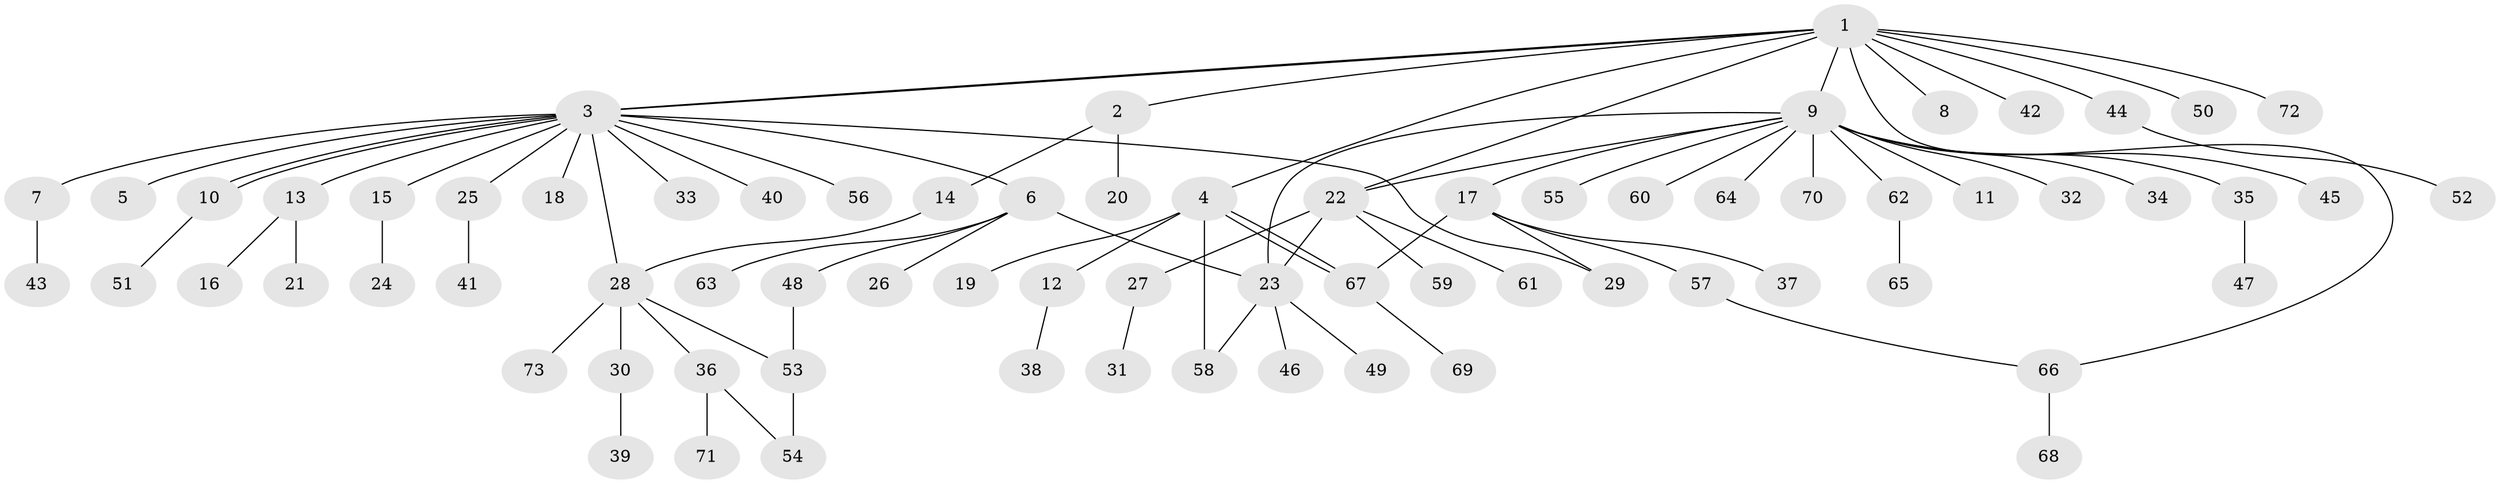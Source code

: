 // Generated by graph-tools (version 1.1) at 2025/26/03/09/25 03:26:00]
// undirected, 73 vertices, 85 edges
graph export_dot {
graph [start="1"]
  node [color=gray90,style=filled];
  1;
  2;
  3;
  4;
  5;
  6;
  7;
  8;
  9;
  10;
  11;
  12;
  13;
  14;
  15;
  16;
  17;
  18;
  19;
  20;
  21;
  22;
  23;
  24;
  25;
  26;
  27;
  28;
  29;
  30;
  31;
  32;
  33;
  34;
  35;
  36;
  37;
  38;
  39;
  40;
  41;
  42;
  43;
  44;
  45;
  46;
  47;
  48;
  49;
  50;
  51;
  52;
  53;
  54;
  55;
  56;
  57;
  58;
  59;
  60;
  61;
  62;
  63;
  64;
  65;
  66;
  67;
  68;
  69;
  70;
  71;
  72;
  73;
  1 -- 2;
  1 -- 3;
  1 -- 3;
  1 -- 4;
  1 -- 8;
  1 -- 9;
  1 -- 22;
  1 -- 42;
  1 -- 44;
  1 -- 50;
  1 -- 66;
  1 -- 72;
  2 -- 14;
  2 -- 20;
  3 -- 5;
  3 -- 6;
  3 -- 7;
  3 -- 10;
  3 -- 10;
  3 -- 13;
  3 -- 15;
  3 -- 18;
  3 -- 25;
  3 -- 28;
  3 -- 29;
  3 -- 33;
  3 -- 40;
  3 -- 56;
  4 -- 12;
  4 -- 19;
  4 -- 58;
  4 -- 67;
  4 -- 67;
  6 -- 23;
  6 -- 26;
  6 -- 48;
  6 -- 63;
  7 -- 43;
  9 -- 11;
  9 -- 17;
  9 -- 22;
  9 -- 23;
  9 -- 32;
  9 -- 34;
  9 -- 35;
  9 -- 45;
  9 -- 55;
  9 -- 60;
  9 -- 62;
  9 -- 64;
  9 -- 70;
  10 -- 51;
  12 -- 38;
  13 -- 16;
  13 -- 21;
  14 -- 28;
  15 -- 24;
  17 -- 29;
  17 -- 37;
  17 -- 57;
  17 -- 67;
  22 -- 23;
  22 -- 27;
  22 -- 59;
  22 -- 61;
  23 -- 46;
  23 -- 49;
  23 -- 58;
  25 -- 41;
  27 -- 31;
  28 -- 30;
  28 -- 36;
  28 -- 53;
  28 -- 73;
  30 -- 39;
  35 -- 47;
  36 -- 54;
  36 -- 71;
  44 -- 52;
  48 -- 53;
  53 -- 54;
  57 -- 66;
  62 -- 65;
  66 -- 68;
  67 -- 69;
}
